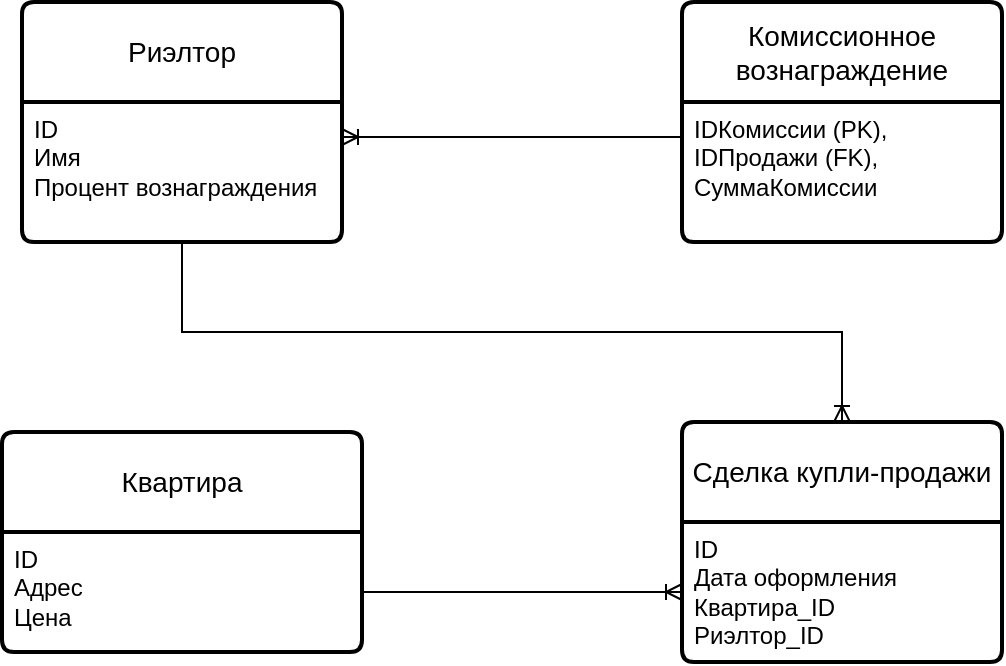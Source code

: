 <mxfile version="21.8.2" type="device">
  <diagram name="Страница — 1" id="Nrh3TIs0oUijX1fJTNYn">
    <mxGraphModel dx="1221" dy="831" grid="1" gridSize="10" guides="1" tooltips="1" connect="1" arrows="1" fold="1" page="1" pageScale="1" pageWidth="827" pageHeight="1169" math="0" shadow="0">
      <root>
        <mxCell id="0" />
        <mxCell id="1" parent="0" />
        <mxCell id="r8Nsh55Wo7BVCNhZFHVN-41" value="Комиссионное вознаграждение" style="swimlane;childLayout=stackLayout;horizontal=1;startSize=50;horizontalStack=0;rounded=1;fontSize=14;fontStyle=0;strokeWidth=2;resizeParent=0;resizeLast=1;shadow=0;dashed=0;align=center;arcSize=4;whiteSpace=wrap;html=1;" parent="1" vertex="1">
          <mxGeometry x="530" y="360" width="160" height="120" as="geometry" />
        </mxCell>
        <mxCell id="r8Nsh55Wo7BVCNhZFHVN-42" value="IDКомиссии (PK), &lt;br&gt;IDПродажи (FK), &lt;br&gt;СуммаКомиссии" style="align=left;strokeColor=none;fillColor=none;spacingLeft=4;fontSize=12;verticalAlign=top;resizable=0;rotatable=0;part=1;html=1;" parent="r8Nsh55Wo7BVCNhZFHVN-41" vertex="1">
          <mxGeometry y="50" width="160" height="70" as="geometry" />
        </mxCell>
        <mxCell id="r8Nsh55Wo7BVCNhZFHVN-45" value="Квартира" style="swimlane;childLayout=stackLayout;horizontal=1;startSize=50;horizontalStack=0;rounded=1;fontSize=14;fontStyle=0;strokeWidth=2;resizeParent=0;resizeLast=1;shadow=0;dashed=0;align=center;arcSize=4;whiteSpace=wrap;html=1;" parent="1" vertex="1">
          <mxGeometry x="190" y="575" width="180" height="110" as="geometry" />
        </mxCell>
        <mxCell id="r8Nsh55Wo7BVCNhZFHVN-46" value="&lt;div&gt;ID&amp;nbsp;&lt;/div&gt;&lt;div&gt;Адрес&lt;/div&gt;&lt;div&gt;Цена&lt;/div&gt;" style="align=left;strokeColor=none;fillColor=none;spacingLeft=4;fontSize=12;verticalAlign=top;resizable=0;rotatable=0;part=1;html=1;" parent="r8Nsh55Wo7BVCNhZFHVN-45" vertex="1">
          <mxGeometry y="50" width="180" height="60" as="geometry" />
        </mxCell>
        <mxCell id="r8Nsh55Wo7BVCNhZFHVN-47" value="Риэлтор" style="swimlane;childLayout=stackLayout;horizontal=1;startSize=50;horizontalStack=0;rounded=1;fontSize=14;fontStyle=0;strokeWidth=2;resizeParent=0;resizeLast=1;shadow=0;dashed=0;align=center;arcSize=4;whiteSpace=wrap;html=1;" parent="1" vertex="1">
          <mxGeometry x="200" y="360" width="160" height="120" as="geometry" />
        </mxCell>
        <mxCell id="r8Nsh55Wo7BVCNhZFHVN-48" value="&lt;div&gt;ID&lt;/div&gt;&lt;div&gt;Имя&lt;/div&gt;&lt;div&gt;Процент вознаграждения&lt;/div&gt;" style="align=left;strokeColor=none;fillColor=none;spacingLeft=4;fontSize=12;verticalAlign=top;resizable=0;rotatable=0;part=1;html=1;" parent="r8Nsh55Wo7BVCNhZFHVN-47" vertex="1">
          <mxGeometry y="50" width="160" height="70" as="geometry" />
        </mxCell>
        <mxCell id="reTYHR-SfFVmuJAN4zLe-1" value="Сделка купли-продажи" style="swimlane;childLayout=stackLayout;horizontal=1;startSize=50;horizontalStack=0;rounded=1;fontSize=14;fontStyle=0;strokeWidth=2;resizeParent=0;resizeLast=1;shadow=0;dashed=0;align=center;arcSize=4;whiteSpace=wrap;html=1;" parent="1" vertex="1">
          <mxGeometry x="530" y="570" width="160" height="120" as="geometry" />
        </mxCell>
        <mxCell id="reTYHR-SfFVmuJAN4zLe-2" value="&lt;div&gt;ID&lt;/div&gt;&lt;div&gt;Дата оформления&lt;/div&gt;&lt;div&gt;Квартира_ID&lt;/div&gt;&lt;div&gt;Риэлтор_ID&lt;/div&gt;" style="align=left;strokeColor=none;fillColor=none;spacingLeft=4;fontSize=12;verticalAlign=top;resizable=0;rotatable=0;part=1;html=1;" parent="reTYHR-SfFVmuJAN4zLe-1" vertex="1">
          <mxGeometry y="50" width="160" height="70" as="geometry" />
        </mxCell>
        <mxCell id="bfpjAktLdFcd8k71WWwS-1" style="edgeStyle=orthogonalEdgeStyle;rounded=0;orthogonalLoop=1;jettySize=auto;html=1;exitX=0;exitY=0.5;exitDx=0;exitDy=0;entryX=1;entryY=0.5;entryDx=0;entryDy=0;endArrow=none;endFill=0;startArrow=ERoneToMany;startFill=0;" edge="1" parent="1" source="reTYHR-SfFVmuJAN4zLe-2" target="r8Nsh55Wo7BVCNhZFHVN-46">
          <mxGeometry relative="1" as="geometry" />
        </mxCell>
        <mxCell id="bfpjAktLdFcd8k71WWwS-3" style="edgeStyle=orthogonalEdgeStyle;rounded=0;orthogonalLoop=1;jettySize=auto;html=1;exitX=0.5;exitY=1;exitDx=0;exitDy=0;entryX=0.5;entryY=0;entryDx=0;entryDy=0;endArrow=ERoneToMany;endFill=0;" edge="1" parent="1" source="r8Nsh55Wo7BVCNhZFHVN-48" target="reTYHR-SfFVmuJAN4zLe-1">
          <mxGeometry relative="1" as="geometry" />
        </mxCell>
        <mxCell id="bfpjAktLdFcd8k71WWwS-4" style="edgeStyle=orthogonalEdgeStyle;rounded=0;orthogonalLoop=1;jettySize=auto;html=1;exitX=0;exitY=0.25;exitDx=0;exitDy=0;entryX=1;entryY=0.25;entryDx=0;entryDy=0;endArrow=ERoneToMany;endFill=0;" edge="1" parent="1" source="r8Nsh55Wo7BVCNhZFHVN-42" target="r8Nsh55Wo7BVCNhZFHVN-48">
          <mxGeometry relative="1" as="geometry" />
        </mxCell>
      </root>
    </mxGraphModel>
  </diagram>
</mxfile>
